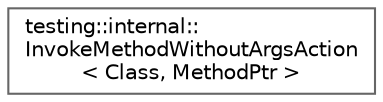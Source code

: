 digraph "Graphical Class Hierarchy"
{
 // LATEX_PDF_SIZE
  bgcolor="transparent";
  edge [fontname=Helvetica,fontsize=10,labelfontname=Helvetica,labelfontsize=10];
  node [fontname=Helvetica,fontsize=10,shape=box,height=0.2,width=0.4];
  rankdir="LR";
  Node0 [id="Node000000",label="testing::internal::\lInvokeMethodWithoutArgsAction\l\< Class, MethodPtr \>",height=0.2,width=0.4,color="grey40", fillcolor="white", style="filled",URL="$structtesting_1_1internal_1_1_invoke_method_without_args_action.html",tooltip=" "];
}
